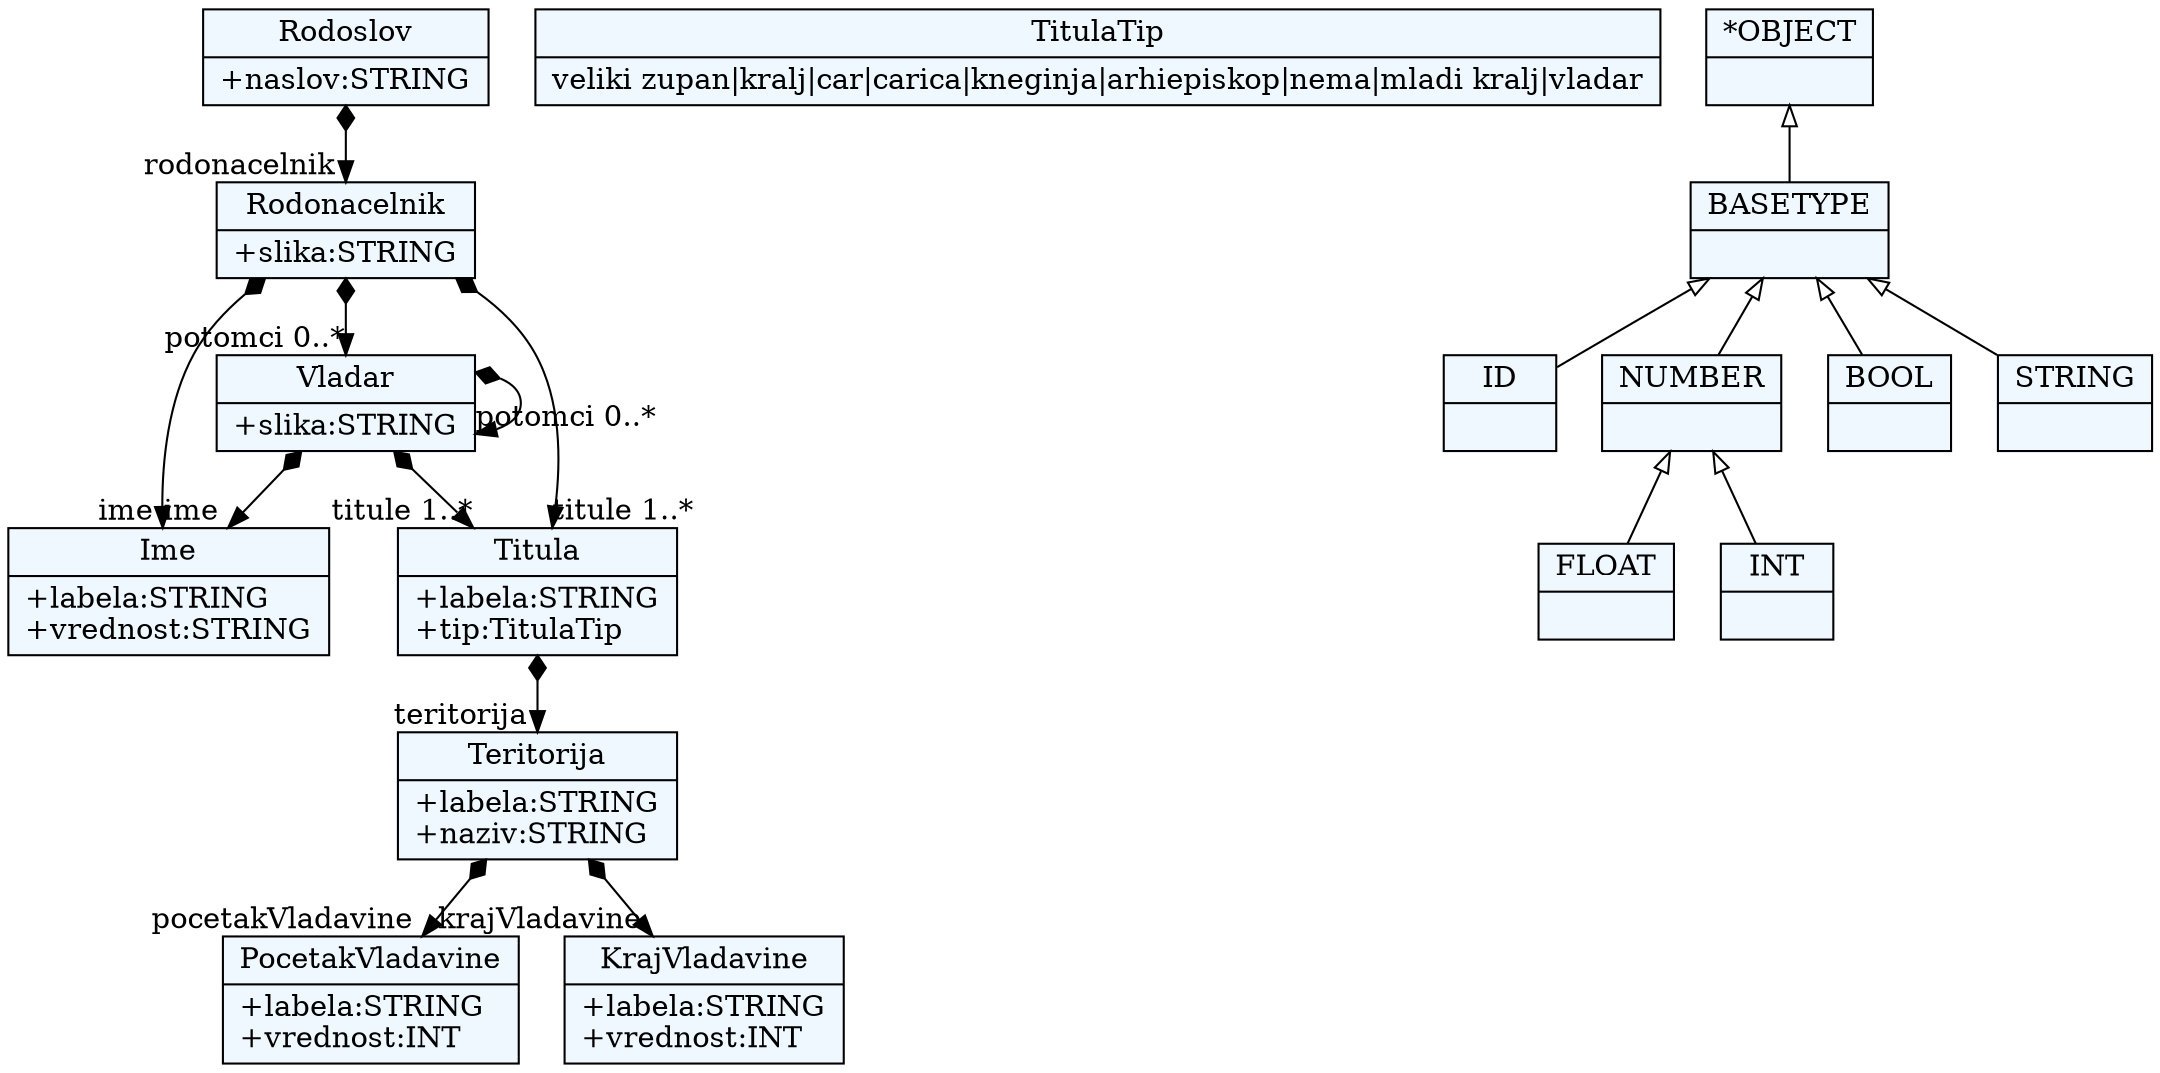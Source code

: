 
    digraph xtext {
    fontname = "Bitstream Vera Sans"
    fontsize = 8
    node[
        shape=record,
        style=filled,
        fillcolor=aliceblue
    ]
    nodesep = 0.3
    edge[dir=black,arrowtail=empty]


20886760 -> 20889592[arrowtail=diamond, dir=both, headlabel="pocetakVladavine "]
20886760 -> 20882984[arrowtail=diamond, dir=both, headlabel="krajVladavine "]
20886760[ label="{Teritorija|+labela:STRING\l+naziv:STRING\l}"]

20878264[ label="{Ime|+labela:STRING\l+vrednost:STRING\l}"]

20867880 -> 20859384[arrowtail=diamond, dir=both, headlabel="rodonacelnik "]
20867880[ label="{Rodoslov|+naslov:STRING\l}"]

20881096 -> 20886760[arrowtail=diamond, dir=both, headlabel="teritorija "]
20881096[ label="{Titula|+labela:STRING\l+tip:TitulaTip\l}"]

20882984[ label="{KrajVladavine|+labela:STRING\l+vrednost:INT\l}"]

20859384 -> 20878264[arrowtail=diamond, dir=both, headlabel="ime "]
20859384 -> 20881096[arrowtail=diamond, dir=both, headlabel="titule 1..*"]
20859384 -> 20875432[arrowtail=diamond, dir=both, headlabel="potomci 0..*"]
20859384[ label="{Rodonacelnik|+slika:STRING\l}"]

20883928[ label="{TitulaTip|veliki zupan\|kralj\|car\|carica\|kneginja\|arhiepiskop\|nema\|mladi kralj\|vladar}"]

20889592[ label="{PocetakVladavine|+labela:STRING\l+vrednost:INT\l}"]

20875432 -> 20878264[arrowtail=diamond, dir=both, headlabel="ime "]
20875432 -> 20881096[arrowtail=diamond, dir=both, headlabel="titule 1..*"]
20875432 -> 20875432[arrowtail=diamond, dir=both, headlabel="potomci 0..*"]
20875432[ label="{Vladar|+slika:STRING\l}"]

20854664[ label="{ID|}"]

20868824[ label="{NUMBER|}"]
20868824 -> 20865992 [dir=back]
20868824 -> 20863160 [dir=back]

20865992[ label="{FLOAT|}"]

20871656[ label="{BASETYPE|}"]
20871656 -> 20868824 [dir=back]
20871656 -> 20860328 [dir=back]
20871656 -> 20854664 [dir=back]
20871656 -> 20857496 [dir=back]

20857496[ label="{STRING|}"]

20860328[ label="{BOOL|}"]

20863160[ label="{INT|}"]

20874488[ label="{*OBJECT|}"]
20874488 -> 20871656 [dir=back]


}
